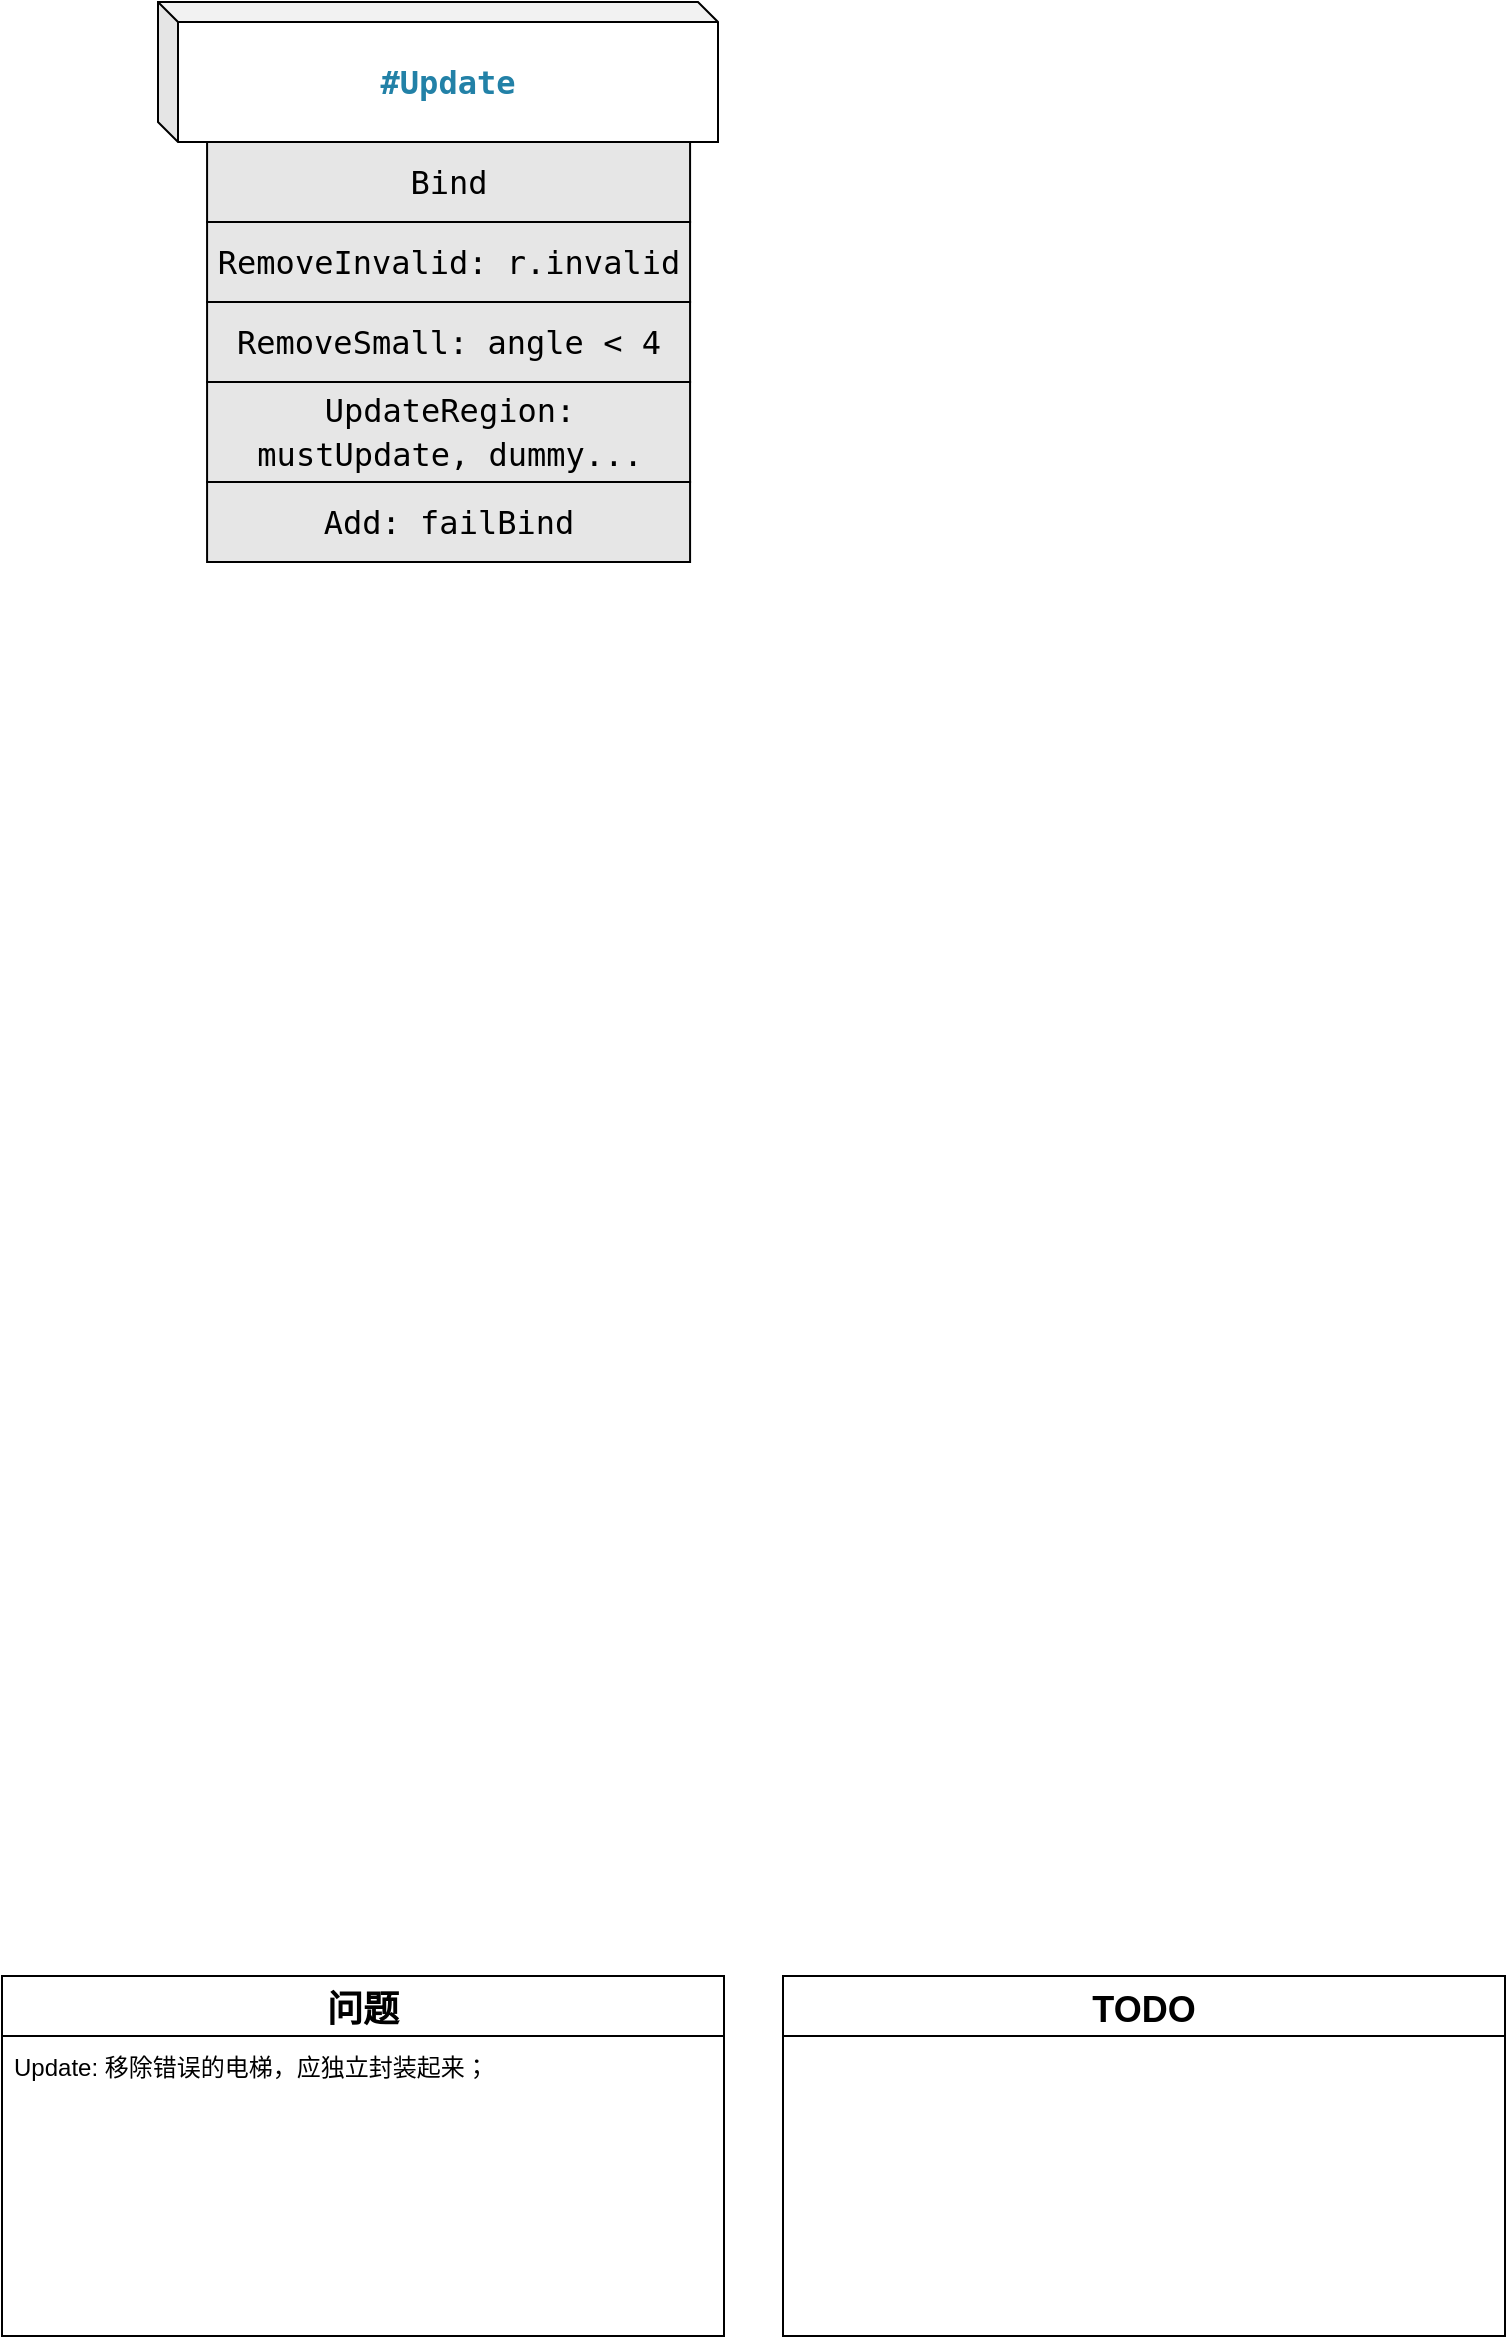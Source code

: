 <mxfile>
    <diagram id="RNvEtKlmQ5I4T77kAEC2" name="regions">
        <mxGraphModel dx="808" dy="628" grid="1" gridSize="10" guides="1" tooltips="1" connect="1" arrows="1" fold="1" page="1" pageScale="1" pageWidth="850" pageHeight="1100" math="0" shadow="0">
            <root>
                <mxCell id="0"/>
                <mxCell id="1" parent="0"/>
                <mxCell id="PecQ41mfHaMnkj_cU2OG-5" value="问题" style="swimlane;fontStyle=1;childLayout=stackLayout;horizontal=1;startSize=30;horizontalStack=0;resizeParent=1;resizeParentMax=0;resizeLast=0;collapsible=1;marginBottom=0;labelBackgroundColor=none;fontColor=default;fontSize=18;" vertex="1" parent="1">
                    <mxGeometry x="42" y="1137" width="361" height="180" as="geometry">
                        <mxRectangle x="59" y="1100" width="60" height="30" as="alternateBounds"/>
                    </mxGeometry>
                </mxCell>
                <mxCell id="PecQ41mfHaMnkj_cU2OG-6" value="Update: 移除错误的电梯，应独立封装起来；" style="text;strokeColor=none;fillColor=none;align=left;verticalAlign=middle;spacingLeft=4;spacingRight=4;overflow=hidden;points=[[0,0.5],[1,0.5]];portConstraint=eastwest;rotatable=0;labelBackgroundColor=none;fontColor=default;" vertex="1" parent="PecQ41mfHaMnkj_cU2OG-5">
                    <mxGeometry y="30" width="361" height="30" as="geometry"/>
                </mxCell>
                <mxCell id="PecQ41mfHaMnkj_cU2OG-8" style="text;strokeColor=none;fillColor=none;align=left;verticalAlign=middle;spacingLeft=4;spacingRight=4;overflow=hidden;points=[[0,0.5],[1,0.5]];portConstraint=eastwest;rotatable=0;labelBackgroundColor=none;fontColor=default;" vertex="1" parent="PecQ41mfHaMnkj_cU2OG-5">
                    <mxGeometry y="60" width="361" height="30" as="geometry"/>
                </mxCell>
                <mxCell id="PecQ41mfHaMnkj_cU2OG-9" style="text;strokeColor=none;fillColor=none;align=left;verticalAlign=middle;spacingLeft=4;spacingRight=4;overflow=hidden;points=[[0,0.5],[1,0.5]];portConstraint=eastwest;rotatable=0;labelBackgroundColor=none;fontColor=default;" vertex="1" parent="PecQ41mfHaMnkj_cU2OG-5">
                    <mxGeometry y="90" width="361" height="30" as="geometry"/>
                </mxCell>
                <mxCell id="PecQ41mfHaMnkj_cU2OG-10" style="text;strokeColor=none;fillColor=none;align=left;verticalAlign=middle;spacingLeft=4;spacingRight=4;overflow=hidden;points=[[0,0.5],[1,0.5]];portConstraint=eastwest;rotatable=0;labelBackgroundColor=none;fontColor=default;" vertex="1" parent="PecQ41mfHaMnkj_cU2OG-5">
                    <mxGeometry y="120" width="361" height="30" as="geometry"/>
                </mxCell>
                <mxCell id="PecQ41mfHaMnkj_cU2OG-11" style="text;strokeColor=none;fillColor=none;align=left;verticalAlign=middle;spacingLeft=4;spacingRight=4;overflow=hidden;points=[[0,0.5],[1,0.5]];portConstraint=eastwest;rotatable=0;labelBackgroundColor=none;fontColor=default;" vertex="1" parent="PecQ41mfHaMnkj_cU2OG-5">
                    <mxGeometry y="150" width="361" height="30" as="geometry"/>
                </mxCell>
                <mxCell id="PecQ41mfHaMnkj_cU2OG-12" value="TODO" style="swimlane;fontStyle=1;childLayout=stackLayout;horizontal=1;startSize=30;horizontalStack=0;resizeParent=1;resizeParentMax=0;resizeLast=0;collapsible=1;marginBottom=0;labelBackgroundColor=none;fontColor=default;fontSize=18;container=0;" vertex="1" parent="1">
                    <mxGeometry x="432.5" y="1137" width="361" height="180" as="geometry">
                        <mxRectangle x="59" y="1100" width="60" height="30" as="alternateBounds"/>
                    </mxGeometry>
                </mxCell>
                <mxCell id="PecQ41mfHaMnkj_cU2OG-14" style="text;strokeColor=none;fillColor=none;align=left;verticalAlign=middle;spacingLeft=4;spacingRight=4;overflow=hidden;points=[[0,0.5],[1,0.5]];portConstraint=eastwest;rotatable=0;labelBackgroundColor=none;fontColor=default;" vertex="1" parent="PecQ41mfHaMnkj_cU2OG-12">
                    <mxGeometry y="30" width="361" height="30" as="geometry"/>
                </mxCell>
                <mxCell id="PecQ41mfHaMnkj_cU2OG-15" style="text;strokeColor=none;fillColor=none;align=left;verticalAlign=middle;spacingLeft=4;spacingRight=4;overflow=hidden;points=[[0,0.5],[1,0.5]];portConstraint=eastwest;rotatable=0;labelBackgroundColor=none;fontColor=default;" vertex="1" parent="PecQ41mfHaMnkj_cU2OG-12">
                    <mxGeometry y="60" width="361" height="30" as="geometry"/>
                </mxCell>
                <mxCell id="PecQ41mfHaMnkj_cU2OG-16" style="text;strokeColor=none;fillColor=none;align=left;verticalAlign=middle;spacingLeft=4;spacingRight=4;overflow=hidden;points=[[0,0.5],[1,0.5]];portConstraint=eastwest;rotatable=0;labelBackgroundColor=none;fontColor=default;" vertex="1" parent="PecQ41mfHaMnkj_cU2OG-12">
                    <mxGeometry y="90" width="361" height="30" as="geometry"/>
                </mxCell>
                <mxCell id="PecQ41mfHaMnkj_cU2OG-17" style="text;strokeColor=none;fillColor=none;align=left;verticalAlign=middle;spacingLeft=4;spacingRight=4;overflow=hidden;points=[[0,0.5],[1,0.5]];portConstraint=eastwest;rotatable=0;labelBackgroundColor=none;fontColor=default;" vertex="1" parent="PecQ41mfHaMnkj_cU2OG-12">
                    <mxGeometry y="120" width="361" height="30" as="geometry"/>
                </mxCell>
                <mxCell id="PecQ41mfHaMnkj_cU2OG-18" style="text;strokeColor=none;fillColor=none;align=left;verticalAlign=middle;spacingLeft=4;spacingRight=4;overflow=hidden;points=[[0,0.5],[1,0.5]];portConstraint=eastwest;rotatable=0;labelBackgroundColor=none;fontColor=default;" vertex="1" parent="PecQ41mfHaMnkj_cU2OG-12">
                    <mxGeometry y="150" width="361" height="30" as="geometry"/>
                </mxCell>
                <mxCell id="PecQ41mfHaMnkj_cU2OG-27" value="" style="group" vertex="1" connectable="0" parent="1">
                    <mxGeometry x="120" y="150" width="280" height="280" as="geometry"/>
                </mxCell>
                <mxCell id="PecQ41mfHaMnkj_cU2OG-2" value="&lt;span style=&quot;font-family: &amp;#34;droid sans mono&amp;#34; , &amp;#34;monospace&amp;#34; , &amp;#34;monospace&amp;#34; , &amp;#34;droid sans fallback&amp;#34; , &amp;#34;droid sans mono&amp;#34; , &amp;#34;monospace&amp;#34; , monospace ; font-size: 16px ; color: rgb(34 , 129 , 167) ; font-weight: bold&quot;&gt;#&lt;/span&gt;&lt;span style=&quot;font-family: &amp;#34;droid sans mono&amp;#34; , &amp;#34;monospace&amp;#34; , &amp;#34;monospace&amp;#34; , &amp;#34;droid sans fallback&amp;#34; , &amp;#34;droid sans mono&amp;#34; , &amp;#34;monospace&amp;#34; , monospace ; font-size: 16px ; color: rgb(34 , 129 , 167) ; font-weight: bold&quot;&gt;Update&lt;/span&gt;" style="shape=cube;whiteSpace=wrap;html=1;boundedLbl=1;backgroundOutline=1;darkOpacity=0.05;darkOpacity2=0.1;labelBackgroundColor=none;size=10;" vertex="1" parent="PecQ41mfHaMnkj_cU2OG-27">
                    <mxGeometry width="280" height="70" as="geometry"/>
                </mxCell>
                <mxCell id="PecQ41mfHaMnkj_cU2OG-3" value="&lt;div style=&quot;font-family: &amp;#34;droid sans mono&amp;#34; , &amp;#34;monospace&amp;#34; , &amp;#34;monospace&amp;#34; , &amp;#34;droid sans fallback&amp;#34; , &amp;#34;droid sans mono&amp;#34; , &amp;#34;monospace&amp;#34; , monospace ; font-size: 16px ; line-height: 22px&quot;&gt;&lt;span&gt;RemoveInvalid: r.invalid&lt;/span&gt;&lt;/div&gt;" style="rounded=0;whiteSpace=wrap;html=1;labelBackgroundColor=none;fillColor=#E6E6E6;fontColor=default;fontStyle=0;" vertex="1" parent="PecQ41mfHaMnkj_cU2OG-27">
                    <mxGeometry x="24.539" y="110" width="241.499" height="40" as="geometry"/>
                </mxCell>
                <mxCell id="PecQ41mfHaMnkj_cU2OG-4" value="&lt;div style=&quot;font-family: &amp;quot;droid sans mono&amp;quot; , &amp;quot;monospace&amp;quot; , &amp;quot;monospace&amp;quot; , &amp;quot;droid sans fallback&amp;quot; , &amp;quot;droid sans mono&amp;quot; , &amp;quot;monospace&amp;quot; , monospace ; font-size: 16px ; line-height: 22px&quot;&gt;&lt;span&gt;RemoveSmall:&amp;nbsp;&lt;/span&gt;&lt;span style=&quot;font-family: &amp;quot;droid sans mono&amp;quot;, &amp;quot;monospace&amp;quot;, &amp;quot;monospace&amp;quot;, &amp;quot;droid sans fallback&amp;quot;, &amp;quot;droid sans mono&amp;quot;, &amp;quot;monospace&amp;quot;, monospace;&quot;&gt;angle&lt;/span&gt;&lt;span style=&quot;font-family: &amp;quot;droid sans mono&amp;quot;, &amp;quot;monospace&amp;quot;, &amp;quot;monospace&amp;quot;, &amp;quot;droid sans fallback&amp;quot;, &amp;quot;droid sans mono&amp;quot;, &amp;quot;monospace&amp;quot;, monospace;&quot;&gt; &lt;/span&gt;&lt;span style=&quot;font-family: &amp;quot;droid sans mono&amp;quot;, &amp;quot;monospace&amp;quot;, &amp;quot;monospace&amp;quot;, &amp;quot;droid sans fallback&amp;quot;, &amp;quot;droid sans mono&amp;quot;, &amp;quot;monospace&amp;quot;, monospace;&quot;&gt;&amp;lt;&amp;nbsp;&lt;/span&gt;&lt;font style=&quot;font-family: &amp;quot;droid sans mono&amp;quot;, &amp;quot;monospace&amp;quot;, &amp;quot;monospace&amp;quot;, &amp;quot;droid sans fallback&amp;quot;, &amp;quot;droid sans mono&amp;quot;, &amp;quot;monospace&amp;quot;, monospace;&quot;&gt;4&lt;/font&gt;&lt;/div&gt;" style="rounded=0;whiteSpace=wrap;html=1;labelBackgroundColor=none;fillColor=#E6E6E6;fontColor=default;fontStyle=0;" vertex="1" parent="PecQ41mfHaMnkj_cU2OG-27">
                    <mxGeometry x="24.539" y="150" width="241.499" height="40" as="geometry"/>
                </mxCell>
                <mxCell id="PecQ41mfHaMnkj_cU2OG-19" value="&lt;div style=&quot;font-family: &amp;quot;droid sans mono&amp;quot; , &amp;quot;monospace&amp;quot; , &amp;quot;monospace&amp;quot; , &amp;quot;droid sans fallback&amp;quot; , &amp;quot;droid sans mono&amp;quot; , &amp;quot;monospace&amp;quot; , monospace ; font-size: 16px ; line-height: 22px&quot;&gt;&lt;span style=&quot;font-family: &amp;quot;droid sans mono&amp;quot;, &amp;quot;monospace&amp;quot;, &amp;quot;monospace&amp;quot;, &amp;quot;droid sans fallback&amp;quot;, &amp;quot;droid sans mono&amp;quot;, &amp;quot;monospace&amp;quot;, monospace;&quot;&gt;UpdateRegion&lt;/span&gt;&lt;span&gt;: mustUpdate, dummy...&lt;/span&gt;&lt;/div&gt;" style="rounded=0;whiteSpace=wrap;html=1;labelBackgroundColor=none;fillColor=#E6E6E6;fontColor=default;fontStyle=0;" vertex="1" parent="PecQ41mfHaMnkj_cU2OG-27">
                    <mxGeometry x="24.54" y="190" width="241.5" height="50" as="geometry"/>
                </mxCell>
                <mxCell id="PecQ41mfHaMnkj_cU2OG-20" value="&lt;div style=&quot;font-family: &amp;#34;droid sans mono&amp;#34; , &amp;#34;monospace&amp;#34; , &amp;#34;monospace&amp;#34; , &amp;#34;droid sans fallback&amp;#34; , &amp;#34;droid sans mono&amp;#34; , &amp;#34;monospace&amp;#34; , monospace ; font-size: 16px ; line-height: 22px&quot;&gt;&lt;span&gt;Add:&amp;nbsp;&lt;/span&gt;&lt;span style=&quot;font-family: &amp;#34;droid sans mono&amp;#34; , &amp;#34;monospace&amp;#34; , &amp;#34;monospace&amp;#34; , &amp;#34;droid sans fallback&amp;#34; , &amp;#34;droid sans mono&amp;#34; , &amp;#34;monospace&amp;#34; , monospace&quot;&gt;failBind&lt;/span&gt;&lt;/div&gt;" style="rounded=0;whiteSpace=wrap;html=1;labelBackgroundColor=none;fillColor=#E6E6E6;fontColor=default;fontStyle=0;" vertex="1" parent="PecQ41mfHaMnkj_cU2OG-27">
                    <mxGeometry x="24.539" y="240" width="241.499" height="40" as="geometry"/>
                </mxCell>
                <mxCell id="PecQ41mfHaMnkj_cU2OG-26" value="&lt;div style=&quot;font-family: &amp;quot;droid sans mono&amp;quot; , &amp;quot;monospace&amp;quot; , &amp;quot;monospace&amp;quot; , &amp;quot;droid sans fallback&amp;quot; , &amp;quot;droid sans mono&amp;quot; , &amp;quot;monospace&amp;quot; , monospace ; font-size: 16px ; line-height: 22px&quot;&gt;&lt;div style=&quot;font-family: &amp;quot;droid sans mono&amp;quot;, &amp;quot;monospace&amp;quot;, &amp;quot;monospace&amp;quot;, &amp;quot;droid sans fallback&amp;quot;, &amp;quot;droid sans mono&amp;quot;, &amp;quot;monospace&amp;quot;, monospace; line-height: 22px;&quot;&gt;&lt;span style=&quot;&quot;&gt;Bind&lt;/span&gt;&lt;/div&gt;&lt;/div&gt;" style="rounded=0;whiteSpace=wrap;html=1;labelBackgroundColor=none;fillColor=#E6E6E6;fontColor=default;fontStyle=0;" vertex="1" parent="PecQ41mfHaMnkj_cU2OG-27">
                    <mxGeometry x="24.539" y="70" width="241.499" height="40" as="geometry"/>
                </mxCell>
            </root>
        </mxGraphModel>
    </diagram>
    <diagram id="NiaQqEa4a0KHKP-2mya0" name="Page-2">
        <mxGraphModel dx="808" dy="628" grid="1" gridSize="10" guides="1" tooltips="1" connect="1" arrows="1" fold="1" page="1" pageScale="1" pageWidth="850" pageHeight="1100" math="0" shadow="0">
            <root>
                <mxCell id="XkDg3drE4iURYlcRvOER-0"/>
                <mxCell id="XkDg3drE4iURYlcRvOER-1" parent="XkDg3drE4iURYlcRvOER-0"/>
            </root>
        </mxGraphModel>
    </diagram>
</mxfile>